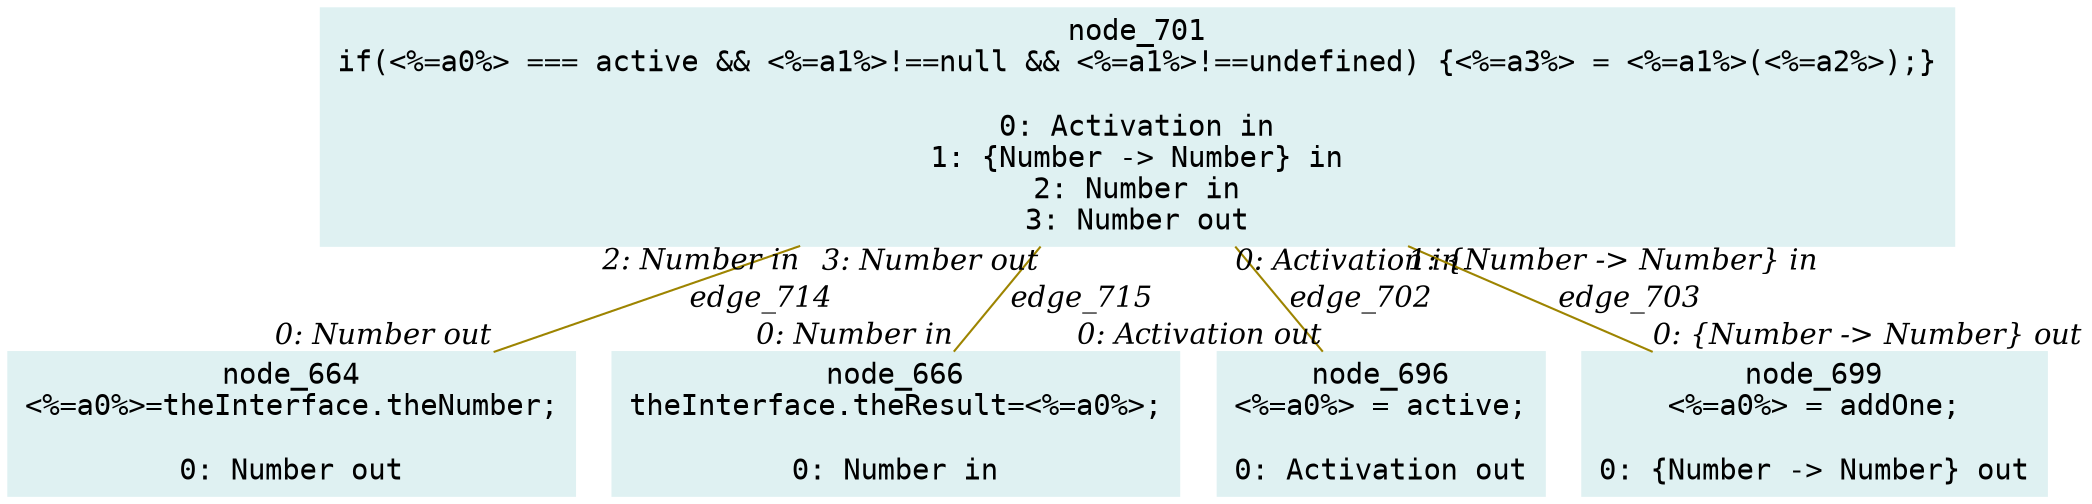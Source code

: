 digraph g{node_664 [shape="box", style="filled", color="#dff1f2", fontname="Courier", label="node_664
<%=a0%>=theInterface.theNumber;

0: Number out" ]
node_666 [shape="box", style="filled", color="#dff1f2", fontname="Courier", label="node_666
theInterface.theResult=<%=a0%>;

0: Number in" ]
node_696 [shape="box", style="filled", color="#dff1f2", fontname="Courier", label="node_696
<%=a0%> = active;

0: Activation out" ]
node_699 [shape="box", style="filled", color="#dff1f2", fontname="Courier", label="node_699
<%=a0%> = addOne;

0: {Number -> Number} out" ]
node_701 [shape="box", style="filled", color="#dff1f2", fontname="Courier", label="node_701
if(<%=a0%> === active && <%=a1%>!==null && <%=a1%>!==undefined) {<%=a3%> = <%=a1%>(<%=a2%>);}

0: Activation in
1: {Number -> Number} in
2: Number in
3: Number out" ]
node_701 -> node_696 [dir=none, arrowHead=none, fontname="Times-Italic", arrowsize=1, color="#9d8400", label="edge_702",  headlabel="0: Activation out", taillabel="0: Activation in" ]
node_701 -> node_699 [dir=none, arrowHead=none, fontname="Times-Italic", arrowsize=1, color="#9d8400", label="edge_703",  headlabel="0: {Number -> Number} out", taillabel="1: {Number -> Number} in" ]
node_701 -> node_664 [dir=none, arrowHead=none, fontname="Times-Italic", arrowsize=1, color="#9d8400", label="edge_714",  headlabel="0: Number out", taillabel="2: Number in" ]
node_701 -> node_666 [dir=none, arrowHead=none, fontname="Times-Italic", arrowsize=1, color="#9d8400", label="edge_715",  headlabel="0: Number in", taillabel="3: Number out" ]
}